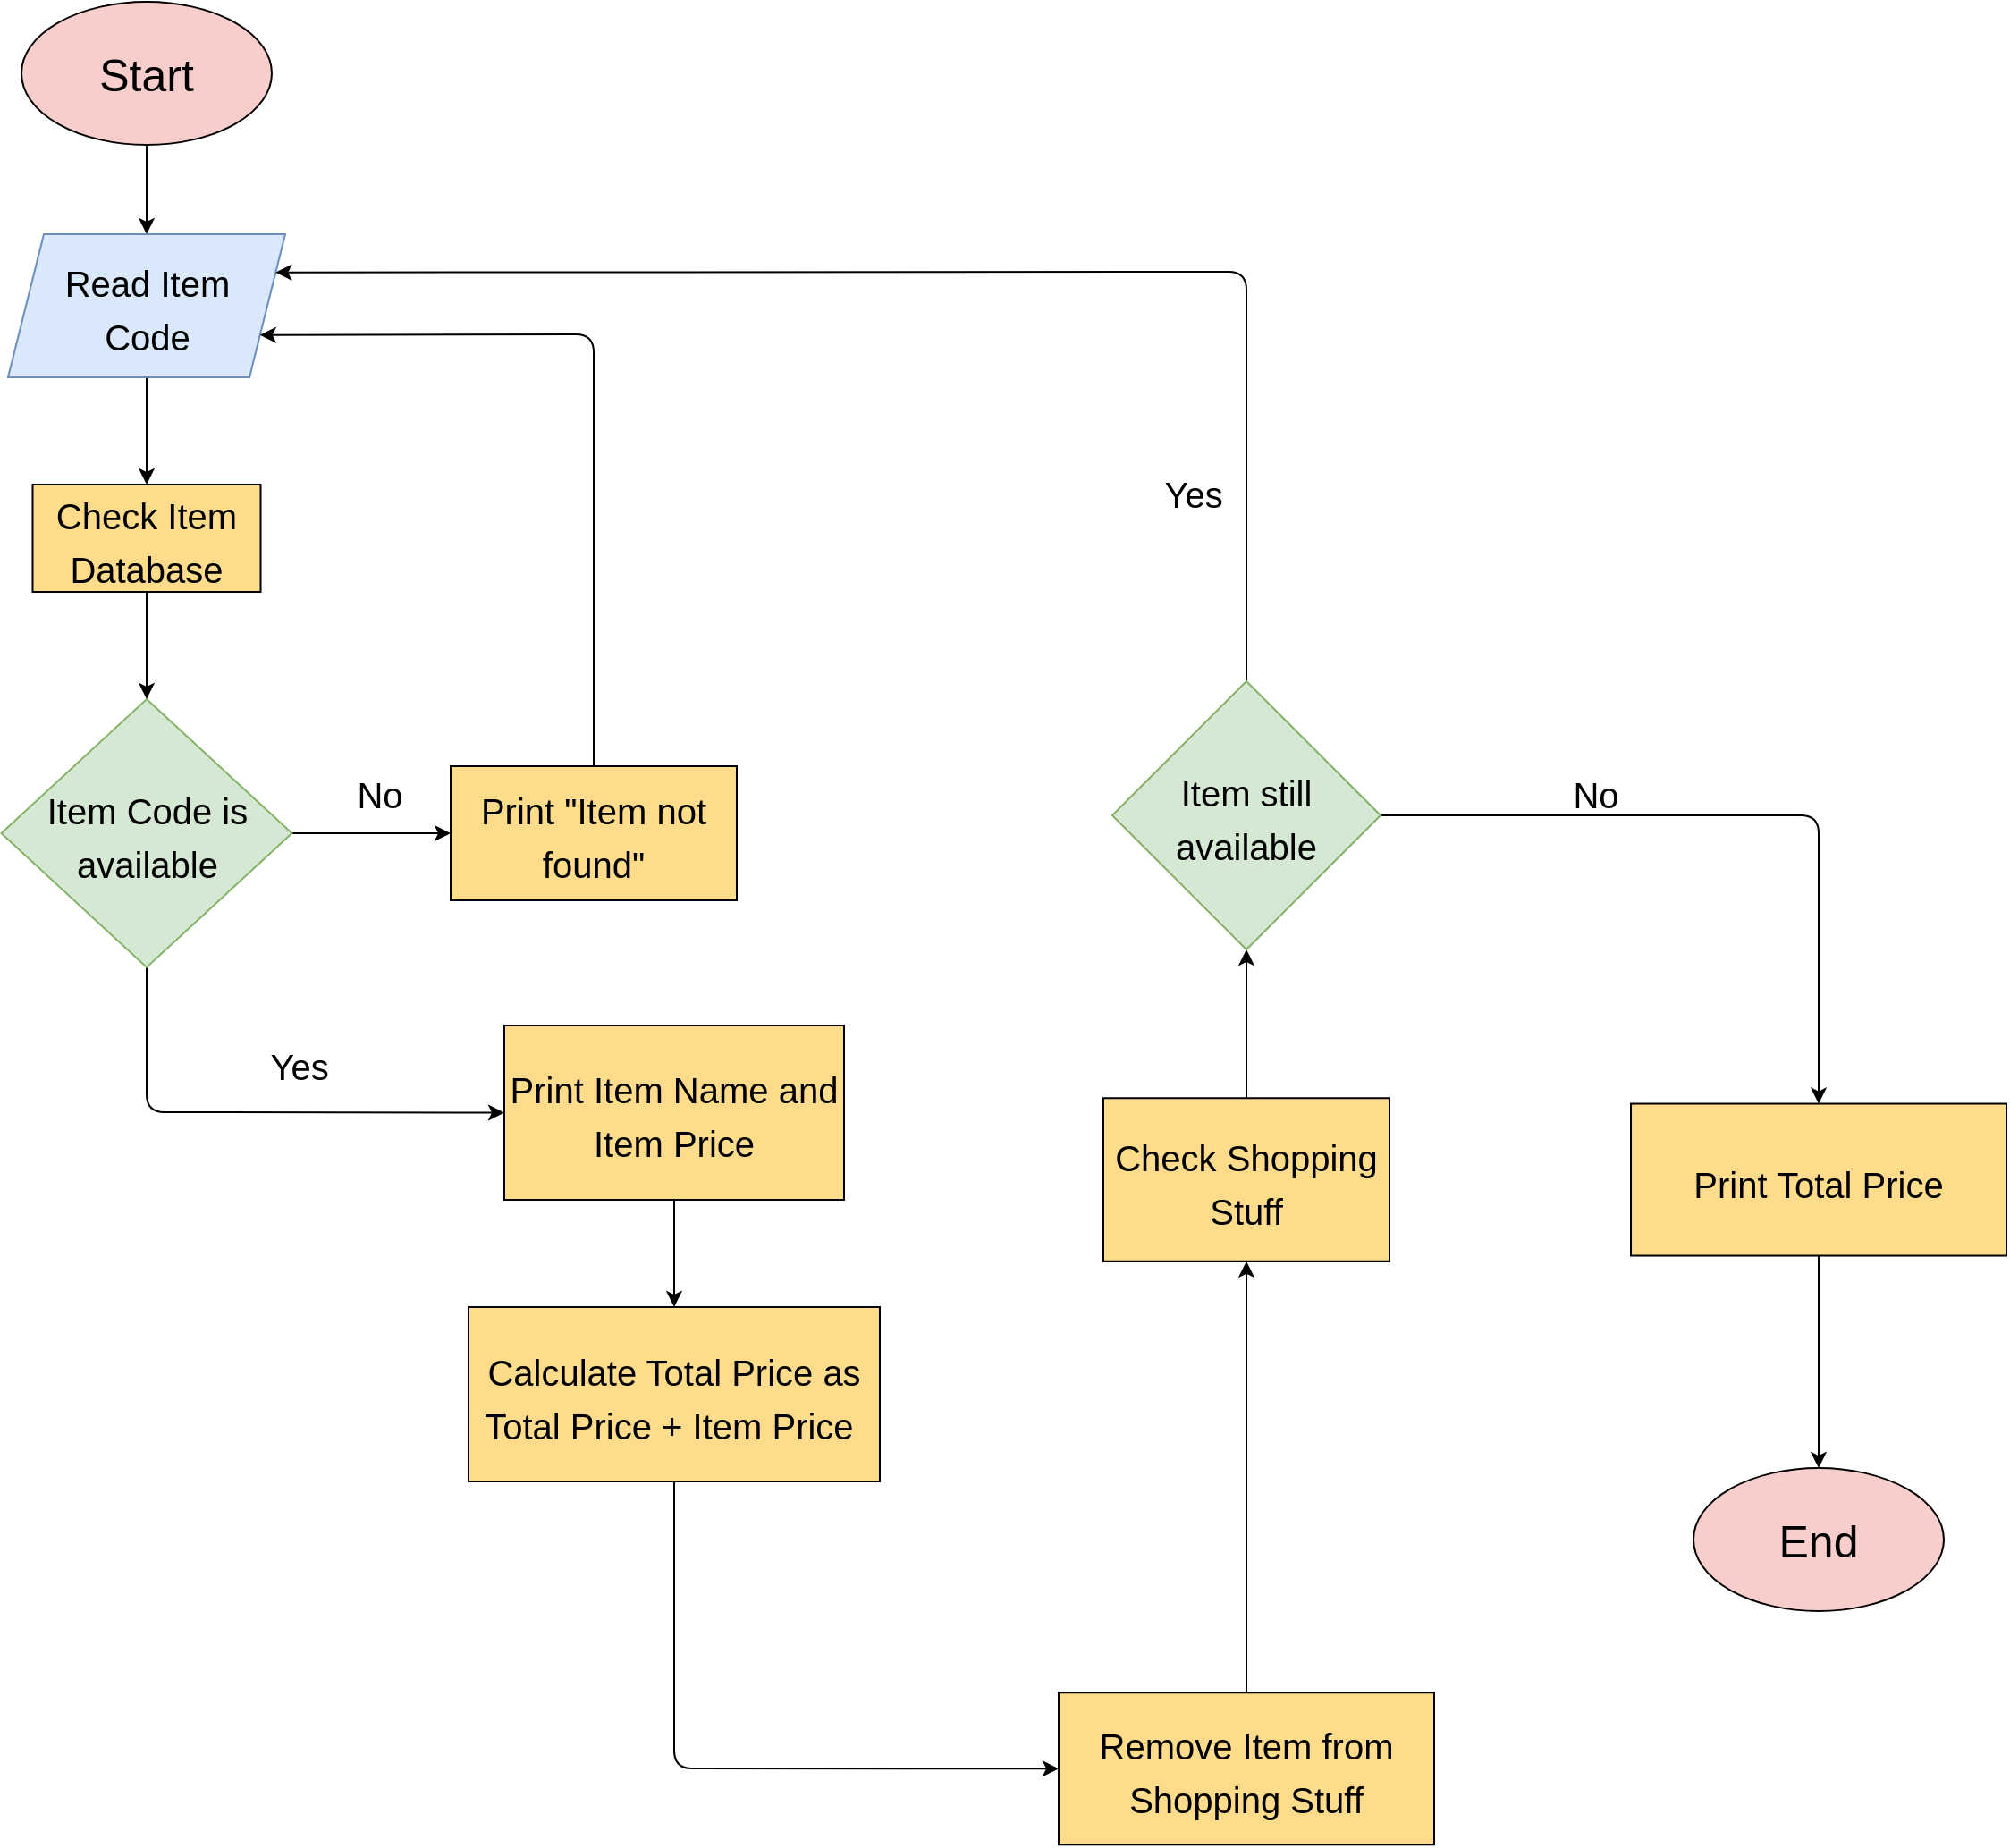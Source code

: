<mxfile>
    <diagram id="jCEFR7Ir0iMpcgvGXgsi" name="Page-1">
        <mxGraphModel dx="738" dy="379" grid="1" gridSize="10" guides="1" tooltips="1" connect="1" arrows="1" fold="1" page="1" pageScale="1" pageWidth="850" pageHeight="1100" background="#ffffff" math="0" shadow="0">
            <root>
                <mxCell id="0"/>
                <mxCell id="1" parent="0"/>
                <mxCell id="33" value="" style="edgeStyle=none;html=1;fontFamily=Helvetica;fontSize=25;fontColor=#000000;fillColor=#d0cee2;strokeColor=#000000;" edge="1" parent="1" source="34" target="36">
                    <mxGeometry relative="1" as="geometry"/>
                </mxCell>
                <mxCell id="34" value="Start" style="ellipse;whiteSpace=wrap;html=1;fillColor=#F8CECC;fontFamily=Helvetica;fontColor=#000000;fontSize=25;" vertex="1" parent="1">
                    <mxGeometry x="60" y="20" width="140" height="80" as="geometry"/>
                </mxCell>
                <mxCell id="35" style="edgeStyle=none;html=1;entryX=0.5;entryY=0;entryDx=0;entryDy=0;strokeColor=#000000;" edge="1" parent="1" source="36" target="45">
                    <mxGeometry relative="1" as="geometry"/>
                </mxCell>
                <mxCell id="36" value="&lt;font style=&quot;font-size: 20px&quot; color=&quot;#000000&quot;&gt;Read Item&lt;br&gt;Code&lt;/font&gt;" style="shape=parallelogram;perimeter=parallelogramPerimeter;whiteSpace=wrap;html=1;fixedSize=1;fontSize=25;fillColor=#dae8fc;strokeColor=#6c8ebf;" vertex="1" parent="1">
                    <mxGeometry x="52.5" y="150" width="155" height="80" as="geometry"/>
                </mxCell>
                <mxCell id="37" value="" style="edgeStyle=none;html=1;fontSize=20;fontColor=#000000;strokeColor=#000000;" edge="1" parent="1" source="39" target="41">
                    <mxGeometry relative="1" as="geometry"/>
                </mxCell>
                <mxCell id="38" style="edgeStyle=none;html=1;entryX=0;entryY=0.5;entryDx=0;entryDy=0;fontSize=30;fontColor=#000000;strokeColor=#000000;" edge="1" parent="1" source="39" target="61">
                    <mxGeometry relative="1" as="geometry">
                        <Array as="points">
                            <mxPoint x="130" y="641"/>
                        </Array>
                    </mxGeometry>
                </mxCell>
                <mxCell id="39" value="&lt;font style=&quot;font-size: 20px&quot;&gt;Item Code is available&lt;/font&gt;" style="rhombus;whiteSpace=wrap;html=1;fontSize=25;fillColor=#D5E8D4;strokeColor=#82b366;fontColor=#000000;" vertex="1" parent="1">
                    <mxGeometry x="48.75" y="410" width="162.5" height="150" as="geometry"/>
                </mxCell>
                <mxCell id="40" style="edgeStyle=none;html=1;entryX=1;entryY=0.75;entryDx=0;entryDy=0;fontSize=20;fontColor=#FFFFFF;strokeColor=#000000;" edge="1" parent="1" source="41" target="36">
                    <mxGeometry relative="1" as="geometry">
                        <Array as="points">
                            <mxPoint x="380" y="206"/>
                        </Array>
                    </mxGeometry>
                </mxCell>
                <mxCell id="41" value="&lt;font style=&quot;font-size: 20px&quot;&gt;Print &quot;Item not found&quot;&lt;/font&gt;" style="whiteSpace=wrap;html=1;fontSize=25;fillColor=#FFDC8C;fontColor=#000000;" vertex="1" parent="1">
                    <mxGeometry x="300" y="447.5" width="160" height="75" as="geometry"/>
                </mxCell>
                <mxCell id="42" value="&lt;font&gt;No&lt;/font&gt;" style="text;html=1;align=center;verticalAlign=middle;resizable=0;points=[];autosize=1;strokeColor=none;fillColor=none;fontSize=20;fontColor=#000000;" vertex="1" parent="1">
                    <mxGeometry x="240" y="447.5" width="40" height="30" as="geometry"/>
                </mxCell>
                <mxCell id="43" value="&lt;font&gt;Yes&lt;/font&gt;" style="text;html=1;align=center;verticalAlign=middle;resizable=0;points=[];autosize=1;strokeColor=none;fillColor=none;fontSize=20;fontColor=#000000;" vertex="1" parent="1">
                    <mxGeometry x="190" y="600" width="50" height="30" as="geometry"/>
                </mxCell>
                <mxCell id="44" style="edgeStyle=none;html=1;entryX=0.5;entryY=0;entryDx=0;entryDy=0;strokeColor=#000000;" edge="1" parent="1" source="45" target="39">
                    <mxGeometry relative="1" as="geometry"/>
                </mxCell>
                <mxCell id="45" value="&lt;font style=&quot;font-size: 20px&quot;&gt;Check Item Database&lt;/font&gt;" style="whiteSpace=wrap;html=1;fontSize=25;fillColor=#FFDC8C;fontColor=#000000;" vertex="1" parent="1">
                    <mxGeometry x="66.25" y="290" width="127.5" height="60" as="geometry"/>
                </mxCell>
                <mxCell id="46" style="edgeStyle=none;html=1;entryX=0;entryY=0.5;entryDx=0;entryDy=0;fontColor=#000000;strokeColor=#000000;" edge="1" parent="1" source="47" target="58">
                    <mxGeometry relative="1" as="geometry">
                        <Array as="points">
                            <mxPoint x="425" y="1008"/>
                        </Array>
                    </mxGeometry>
                </mxCell>
                <mxCell id="47" value="&lt;font style=&quot;font-size: 20px&quot;&gt;Calculate Total Price as Total Price + Item Price&amp;nbsp;&lt;/font&gt;" style="whiteSpace=wrap;html=1;fontSize=25;fillColor=#FFDC8C;fontColor=#000000;" vertex="1" parent="1">
                    <mxGeometry x="310" y="750" width="230" height="97.5" as="geometry"/>
                </mxCell>
                <mxCell id="48" value="" style="edgeStyle=none;html=1;fontSize=20;fontColor=#000000;strokeColor=#000000;" edge="1" parent="1" source="49" target="52">
                    <mxGeometry relative="1" as="geometry"/>
                </mxCell>
                <mxCell id="49" value="&lt;font style=&quot;font-size: 20px&quot;&gt;Check Shopping Stuff&lt;/font&gt;" style="whiteSpace=wrap;html=1;fontSize=25;fillColor=#FFDC8C;fontColor=#000000;" vertex="1" parent="1">
                    <mxGeometry x="665" y="633.13" width="160" height="91.25" as="geometry"/>
                </mxCell>
                <mxCell id="50" style="edgeStyle=none;html=1;entryX=1;entryY=0.25;entryDx=0;entryDy=0;fontSize=20;fontColor=#000000;exitX=0.5;exitY=0;exitDx=0;exitDy=0;strokeColor=#000000;" edge="1" parent="1" source="52" target="36">
                    <mxGeometry relative="1" as="geometry">
                        <Array as="points">
                            <mxPoint x="745" y="171"/>
                        </Array>
                    </mxGeometry>
                </mxCell>
                <mxCell id="51" style="edgeStyle=none;html=1;entryX=0.5;entryY=0;entryDx=0;entryDy=0;strokeColor=#000000;" edge="1" parent="1" source="52" target="55">
                    <mxGeometry relative="1" as="geometry">
                        <Array as="points">
                            <mxPoint x="1065" y="475"/>
                        </Array>
                    </mxGeometry>
                </mxCell>
                <mxCell id="52" value="&lt;font style=&quot;font-size: 20px&quot;&gt;Item still available&lt;/font&gt;" style="rhombus;whiteSpace=wrap;html=1;fontSize=25;fillColor=#d5e8d4;strokeColor=#82b366;fontColor=#000000;" vertex="1" parent="1">
                    <mxGeometry x="670" y="400" width="150" height="150" as="geometry"/>
                </mxCell>
                <mxCell id="53" value="&lt;font&gt;Yes&lt;/font&gt;" style="text;html=1;align=center;verticalAlign=middle;resizable=0;points=[];autosize=1;strokeColor=none;fillColor=none;fontSize=20;fontColor=#000000;" vertex="1" parent="1">
                    <mxGeometry x="690" y="280" width="50" height="30" as="geometry"/>
                </mxCell>
                <mxCell id="54" style="edgeStyle=none;html=1;entryX=0.5;entryY=0;entryDx=0;entryDy=0;fontSize=30;fontColor=#000000;strokeColor=#000000;" edge="1" parent="1" source="55" target="56">
                    <mxGeometry relative="1" as="geometry"/>
                </mxCell>
                <mxCell id="55" value="&lt;span style=&quot;font-size: 20px&quot;&gt;Print Total Price&lt;/span&gt;" style="whiteSpace=wrap;html=1;fontSize=25;fillColor=#FFDC8C;fontColor=#000000;" vertex="1" parent="1">
                    <mxGeometry x="960" y="636.26" width="210" height="85" as="geometry"/>
                </mxCell>
                <mxCell id="56" value="End" style="ellipse;whiteSpace=wrap;html=1;fillColor=#F8CECC;fontFamily=Helvetica;fontColor=#000000;fontSize=25;" vertex="1" parent="1">
                    <mxGeometry x="995" y="840" width="140" height="80" as="geometry"/>
                </mxCell>
                <mxCell id="57" style="edgeStyle=none;html=1;fontColor=#000000;strokeColor=#000000;" edge="1" parent="1" source="58" target="49">
                    <mxGeometry relative="1" as="geometry"/>
                </mxCell>
                <mxCell id="58" value="&lt;span style=&quot;font-size: 20px&quot;&gt;Remove Item from Shopping Stuff&lt;/span&gt;" style="whiteSpace=wrap;html=1;fontSize=25;fillColor=#FFDC8C;fontColor=#000000;" vertex="1" parent="1">
                    <mxGeometry x="640" y="965.63" width="210" height="85" as="geometry"/>
                </mxCell>
                <mxCell id="59" value="&lt;font style=&quot;font-size: 20px&quot;&gt;No&lt;/font&gt;" style="text;html=1;align=center;verticalAlign=middle;resizable=0;points=[];autosize=1;strokeColor=none;fillColor=none;fontColor=#000000;" vertex="1" parent="1">
                    <mxGeometry x="920" y="452.5" width="40" height="20" as="geometry"/>
                </mxCell>
                <mxCell id="60" style="edgeStyle=none;html=1;entryX=0.5;entryY=0;entryDx=0;entryDy=0;fontSize=30;fontColor=#000000;strokeColor=#000000;" edge="1" parent="1" source="61" target="47">
                    <mxGeometry relative="1" as="geometry"/>
                </mxCell>
                <mxCell id="61" value="&lt;font style=&quot;font-size: 20px&quot;&gt;Print Item Name and Item Price&lt;/font&gt;" style="whiteSpace=wrap;html=1;fontSize=25;fillColor=#FFDC8C;fontColor=#000000;" vertex="1" parent="1">
                    <mxGeometry x="330" y="592.5" width="190" height="97.5" as="geometry"/>
                </mxCell>
            </root>
        </mxGraphModel>
    </diagram>
</mxfile>